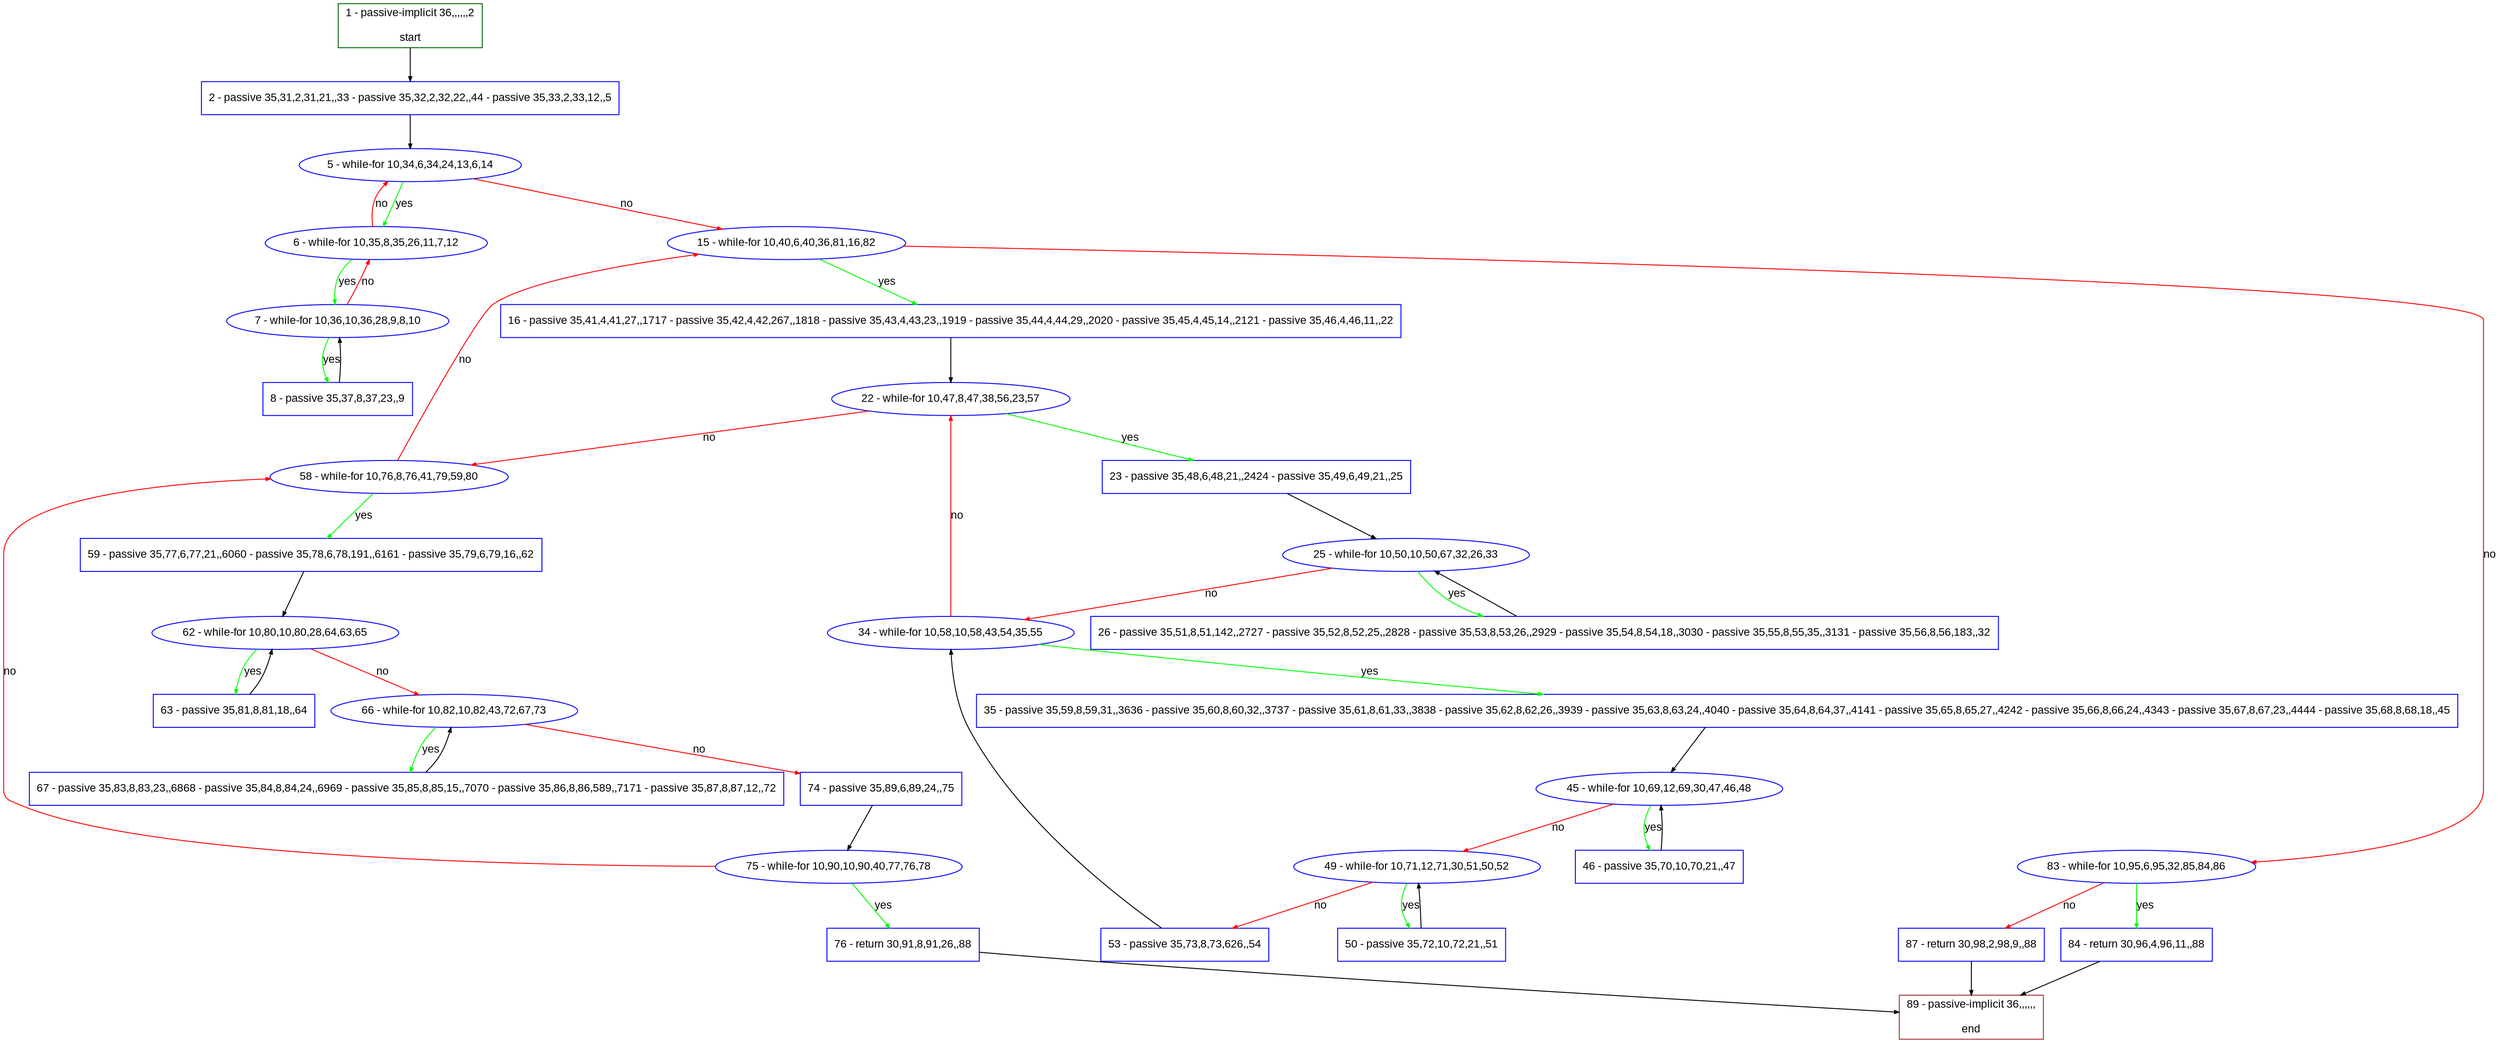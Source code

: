 digraph "" {
  graph [pack="true", label="", fontsize="12", packmode="clust", fontname="Arial", fillcolor="#FFFFCC", bgcolor="white", style="rounded,filled", compound="true"];
  node [node_initialized="no", label="", color="grey", fontsize="12", fillcolor="white", fontname="Arial", style="filled", shape="rectangle", compound="true", fixedsize="false"];
  edge [fontcolor="black", arrowhead="normal", arrowtail="none", arrowsize="0.5", ltail="", label="", color="black", fontsize="12", lhead="", fontname="Arial", dir="forward", compound="true"];
  __N1 [label="2 - passive 35,31,2,31,21,,33 - passive 35,32,2,32,22,,44 - passive 35,33,2,33,12,,5", color="#0000ff", fillcolor="#ffffff", style="filled", shape="box"];
  __N2 [label="1 - passive-implicit 36,,,,,,2\n\nstart", color="#006400", fillcolor="#ffffff", style="filled", shape="box"];
  __N3 [label="5 - while-for 10,34,6,34,24,13,6,14", color="#0000ff", fillcolor="#ffffff", style="filled", shape="oval"];
  __N4 [label="6 - while-for 10,35,8,35,26,11,7,12", color="#0000ff", fillcolor="#ffffff", style="filled", shape="oval"];
  __N5 [label="15 - while-for 10,40,6,40,36,81,16,82", color="#0000ff", fillcolor="#ffffff", style="filled", shape="oval"];
  __N6 [label="7 - while-for 10,36,10,36,28,9,8,10", color="#0000ff", fillcolor="#ffffff", style="filled", shape="oval"];
  __N7 [label="8 - passive 35,37,8,37,23,,9", color="#0000ff", fillcolor="#ffffff", style="filled", shape="box"];
  __N8 [label="16 - passive 35,41,4,41,27,,1717 - passive 35,42,4,42,267,,1818 - passive 35,43,4,43,23,,1919 - passive 35,44,4,44,29,,2020 - passive 35,45,4,45,14,,2121 - passive 35,46,4,46,11,,22", color="#0000ff", fillcolor="#ffffff", style="filled", shape="box"];
  __N9 [label="83 - while-for 10,95,6,95,32,85,84,86", color="#0000ff", fillcolor="#ffffff", style="filled", shape="oval"];
  __N10 [label="22 - while-for 10,47,8,47,38,56,23,57", color="#0000ff", fillcolor="#ffffff", style="filled", shape="oval"];
  __N11 [label="23 - passive 35,48,6,48,21,,2424 - passive 35,49,6,49,21,,25", color="#0000ff", fillcolor="#ffffff", style="filled", shape="box"];
  __N12 [label="58 - while-for 10,76,8,76,41,79,59,80", color="#0000ff", fillcolor="#ffffff", style="filled", shape="oval"];
  __N13 [label="25 - while-for 10,50,10,50,67,32,26,33", color="#0000ff", fillcolor="#ffffff", style="filled", shape="oval"];
  __N14 [label="26 - passive 35,51,8,51,142,,2727 - passive 35,52,8,52,25,,2828 - passive 35,53,8,53,26,,2929 - passive 35,54,8,54,18,,3030 - passive 35,55,8,55,35,,3131 - passive 35,56,8,56,183,,32", color="#0000ff", fillcolor="#ffffff", style="filled", shape="box"];
  __N15 [label="34 - while-for 10,58,10,58,43,54,35,55", color="#0000ff", fillcolor="#ffffff", style="filled", shape="oval"];
  __N16 [label="35 - passive 35,59,8,59,31,,3636 - passive 35,60,8,60,32,,3737 - passive 35,61,8,61,33,,3838 - passive 35,62,8,62,26,,3939 - passive 35,63,8,63,24,,4040 - passive 35,64,8,64,37,,4141 - passive 35,65,8,65,27,,4242 - passive 35,66,8,66,24,,4343 - passive 35,67,8,67,23,,4444 - passive 35,68,8,68,18,,45", color="#0000ff", fillcolor="#ffffff", style="filled", shape="box"];
  __N17 [label="45 - while-for 10,69,12,69,30,47,46,48", color="#0000ff", fillcolor="#ffffff", style="filled", shape="oval"];
  __N18 [label="46 - passive 35,70,10,70,21,,47", color="#0000ff", fillcolor="#ffffff", style="filled", shape="box"];
  __N19 [label="49 - while-for 10,71,12,71,30,51,50,52", color="#0000ff", fillcolor="#ffffff", style="filled", shape="oval"];
  __N20 [label="50 - passive 35,72,10,72,21,,51", color="#0000ff", fillcolor="#ffffff", style="filled", shape="box"];
  __N21 [label="53 - passive 35,73,8,73,626,,54", color="#0000ff", fillcolor="#ffffff", style="filled", shape="box"];
  __N22 [label="59 - passive 35,77,6,77,21,,6060 - passive 35,78,6,78,191,,6161 - passive 35,79,6,79,16,,62", color="#0000ff", fillcolor="#ffffff", style="filled", shape="box"];
  __N23 [label="62 - while-for 10,80,10,80,28,64,63,65", color="#0000ff", fillcolor="#ffffff", style="filled", shape="oval"];
  __N24 [label="63 - passive 35,81,8,81,18,,64", color="#0000ff", fillcolor="#ffffff", style="filled", shape="box"];
  __N25 [label="66 - while-for 10,82,10,82,43,72,67,73", color="#0000ff", fillcolor="#ffffff", style="filled", shape="oval"];
  __N26 [label="67 - passive 35,83,8,83,23,,6868 - passive 35,84,8,84,24,,6969 - passive 35,85,8,85,15,,7070 - passive 35,86,8,86,589,,7171 - passive 35,87,8,87,12,,72", color="#0000ff", fillcolor="#ffffff", style="filled", shape="box"];
  __N27 [label="74 - passive 35,89,6,89,24,,75", color="#0000ff", fillcolor="#ffffff", style="filled", shape="box"];
  __N28 [label="75 - while-for 10,90,10,90,40,77,76,78", color="#0000ff", fillcolor="#ffffff", style="filled", shape="oval"];
  __N29 [label="76 - return 30,91,8,91,26,,88", color="#0000ff", fillcolor="#ffffff", style="filled", shape="box"];
  __N30 [label="89 - passive-implicit 36,,,,,,\n\nend", color="#a52a2a", fillcolor="#ffffff", style="filled", shape="box"];
  __N31 [label="84 - return 30,96,4,96,11,,88", color="#0000ff", fillcolor="#ffffff", style="filled", shape="box"];
  __N32 [label="87 - return 30,98,2,98,9,,88", color="#0000ff", fillcolor="#ffffff", style="filled", shape="box"];
  __N2 -> __N1 [arrowhead="normal", arrowtail="none", color="#000000", label="", dir="forward"];
  __N1 -> __N3 [arrowhead="normal", arrowtail="none", color="#000000", label="", dir="forward"];
  __N3 -> __N4 [arrowhead="normal", arrowtail="none", color="#00ff00", label="yes", dir="forward"];
  __N4 -> __N3 [arrowhead="normal", arrowtail="none", color="#ff0000", label="no", dir="forward"];
  __N3 -> __N5 [arrowhead="normal", arrowtail="none", color="#ff0000", label="no", dir="forward"];
  __N4 -> __N6 [arrowhead="normal", arrowtail="none", color="#00ff00", label="yes", dir="forward"];
  __N6 -> __N4 [arrowhead="normal", arrowtail="none", color="#ff0000", label="no", dir="forward"];
  __N6 -> __N7 [arrowhead="normal", arrowtail="none", color="#00ff00", label="yes", dir="forward"];
  __N7 -> __N6 [arrowhead="normal", arrowtail="none", color="#000000", label="", dir="forward"];
  __N5 -> __N8 [arrowhead="normal", arrowtail="none", color="#00ff00", label="yes", dir="forward"];
  __N5 -> __N9 [arrowhead="normal", arrowtail="none", color="#ff0000", label="no", dir="forward"];
  __N8 -> __N10 [arrowhead="normal", arrowtail="none", color="#000000", label="", dir="forward"];
  __N10 -> __N11 [arrowhead="normal", arrowtail="none", color="#00ff00", label="yes", dir="forward"];
  __N10 -> __N12 [arrowhead="normal", arrowtail="none", color="#ff0000", label="no", dir="forward"];
  __N11 -> __N13 [arrowhead="normal", arrowtail="none", color="#000000", label="", dir="forward"];
  __N13 -> __N14 [arrowhead="normal", arrowtail="none", color="#00ff00", label="yes", dir="forward"];
  __N14 -> __N13 [arrowhead="normal", arrowtail="none", color="#000000", label="", dir="forward"];
  __N13 -> __N15 [arrowhead="normal", arrowtail="none", color="#ff0000", label="no", dir="forward"];
  __N15 -> __N10 [arrowhead="normal", arrowtail="none", color="#ff0000", label="no", dir="forward"];
  __N15 -> __N16 [arrowhead="normal", arrowtail="none", color="#00ff00", label="yes", dir="forward"];
  __N16 -> __N17 [arrowhead="normal", arrowtail="none", color="#000000", label="", dir="forward"];
  __N17 -> __N18 [arrowhead="normal", arrowtail="none", color="#00ff00", label="yes", dir="forward"];
  __N18 -> __N17 [arrowhead="normal", arrowtail="none", color="#000000", label="", dir="forward"];
  __N17 -> __N19 [arrowhead="normal", arrowtail="none", color="#ff0000", label="no", dir="forward"];
  __N19 -> __N20 [arrowhead="normal", arrowtail="none", color="#00ff00", label="yes", dir="forward"];
  __N20 -> __N19 [arrowhead="normal", arrowtail="none", color="#000000", label="", dir="forward"];
  __N19 -> __N21 [arrowhead="normal", arrowtail="none", color="#ff0000", label="no", dir="forward"];
  __N21 -> __N15 [arrowhead="normal", arrowtail="none", color="#000000", label="", dir="forward"];
  __N12 -> __N5 [arrowhead="normal", arrowtail="none", color="#ff0000", label="no", dir="forward"];
  __N12 -> __N22 [arrowhead="normal", arrowtail="none", color="#00ff00", label="yes", dir="forward"];
  __N22 -> __N23 [arrowhead="normal", arrowtail="none", color="#000000", label="", dir="forward"];
  __N23 -> __N24 [arrowhead="normal", arrowtail="none", color="#00ff00", label="yes", dir="forward"];
  __N24 -> __N23 [arrowhead="normal", arrowtail="none", color="#000000", label="", dir="forward"];
  __N23 -> __N25 [arrowhead="normal", arrowtail="none", color="#ff0000", label="no", dir="forward"];
  __N25 -> __N26 [arrowhead="normal", arrowtail="none", color="#00ff00", label="yes", dir="forward"];
  __N26 -> __N25 [arrowhead="normal", arrowtail="none", color="#000000", label="", dir="forward"];
  __N25 -> __N27 [arrowhead="normal", arrowtail="none", color="#ff0000", label="no", dir="forward"];
  __N27 -> __N28 [arrowhead="normal", arrowtail="none", color="#000000", label="", dir="forward"];
  __N28 -> __N12 [arrowhead="normal", arrowtail="none", color="#ff0000", label="no", dir="forward"];
  __N28 -> __N29 [arrowhead="normal", arrowtail="none", color="#00ff00", label="yes", dir="forward"];
  __N29 -> __N30 [arrowhead="normal", arrowtail="none", color="#000000", label="", dir="forward"];
  __N9 -> __N31 [arrowhead="normal", arrowtail="none", color="#00ff00", label="yes", dir="forward"];
  __N9 -> __N32 [arrowhead="normal", arrowtail="none", color="#ff0000", label="no", dir="forward"];
  __N31 -> __N30 [arrowhead="normal", arrowtail="none", color="#000000", label="", dir="forward"];
  __N32 -> __N30 [arrowhead="normal", arrowtail="none", color="#000000", label="", dir="forward"];
}

